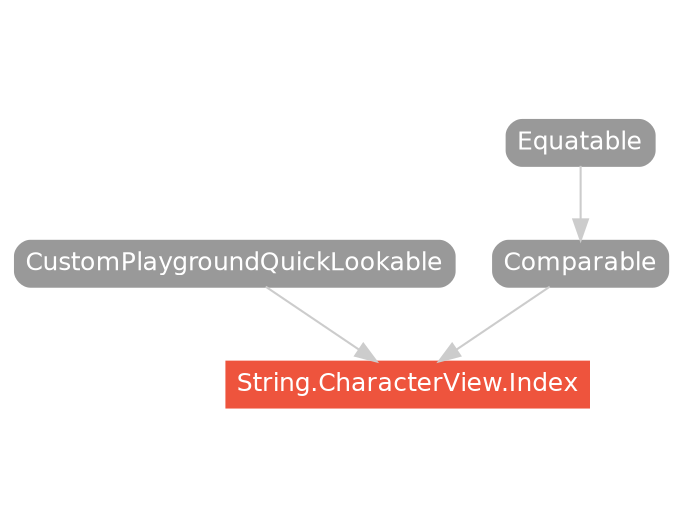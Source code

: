 strict digraph "String.CharacterView.Index - Type Hierarchy - SwiftDoc.org" {
    pad="0.1,0.8"
    node [shape=box, style="filled,rounded", color="#999999", fillcolor="#999999", fontcolor=white, fontname=Helvetica, fontnames="Helvetica,sansserif", fontsize=12, margin="0.07,0.05", height="0.3"]
    edge [color="#cccccc"]
    "Comparable" [URL="/protocol/Comparable/hierarchy/"]
    "CustomPlaygroundQuickLookable" [URL="/protocol/CustomPlaygroundQuickLookable/hierarchy/"]
    "Equatable" [URL="/protocol/Equatable/hierarchy/"]
    "String.CharacterView.Index" [URL="/type/String.CharacterView.Index/", style="filled", fillcolor="#ee543d", color="#ee543d"]    "Comparable" -> "String.CharacterView.Index"
    "CustomPlaygroundQuickLookable" -> "String.CharacterView.Index"
    "Equatable" -> "Comparable"
    subgraph Types {
        rank = max; "String.CharacterView.Index";
    }
}